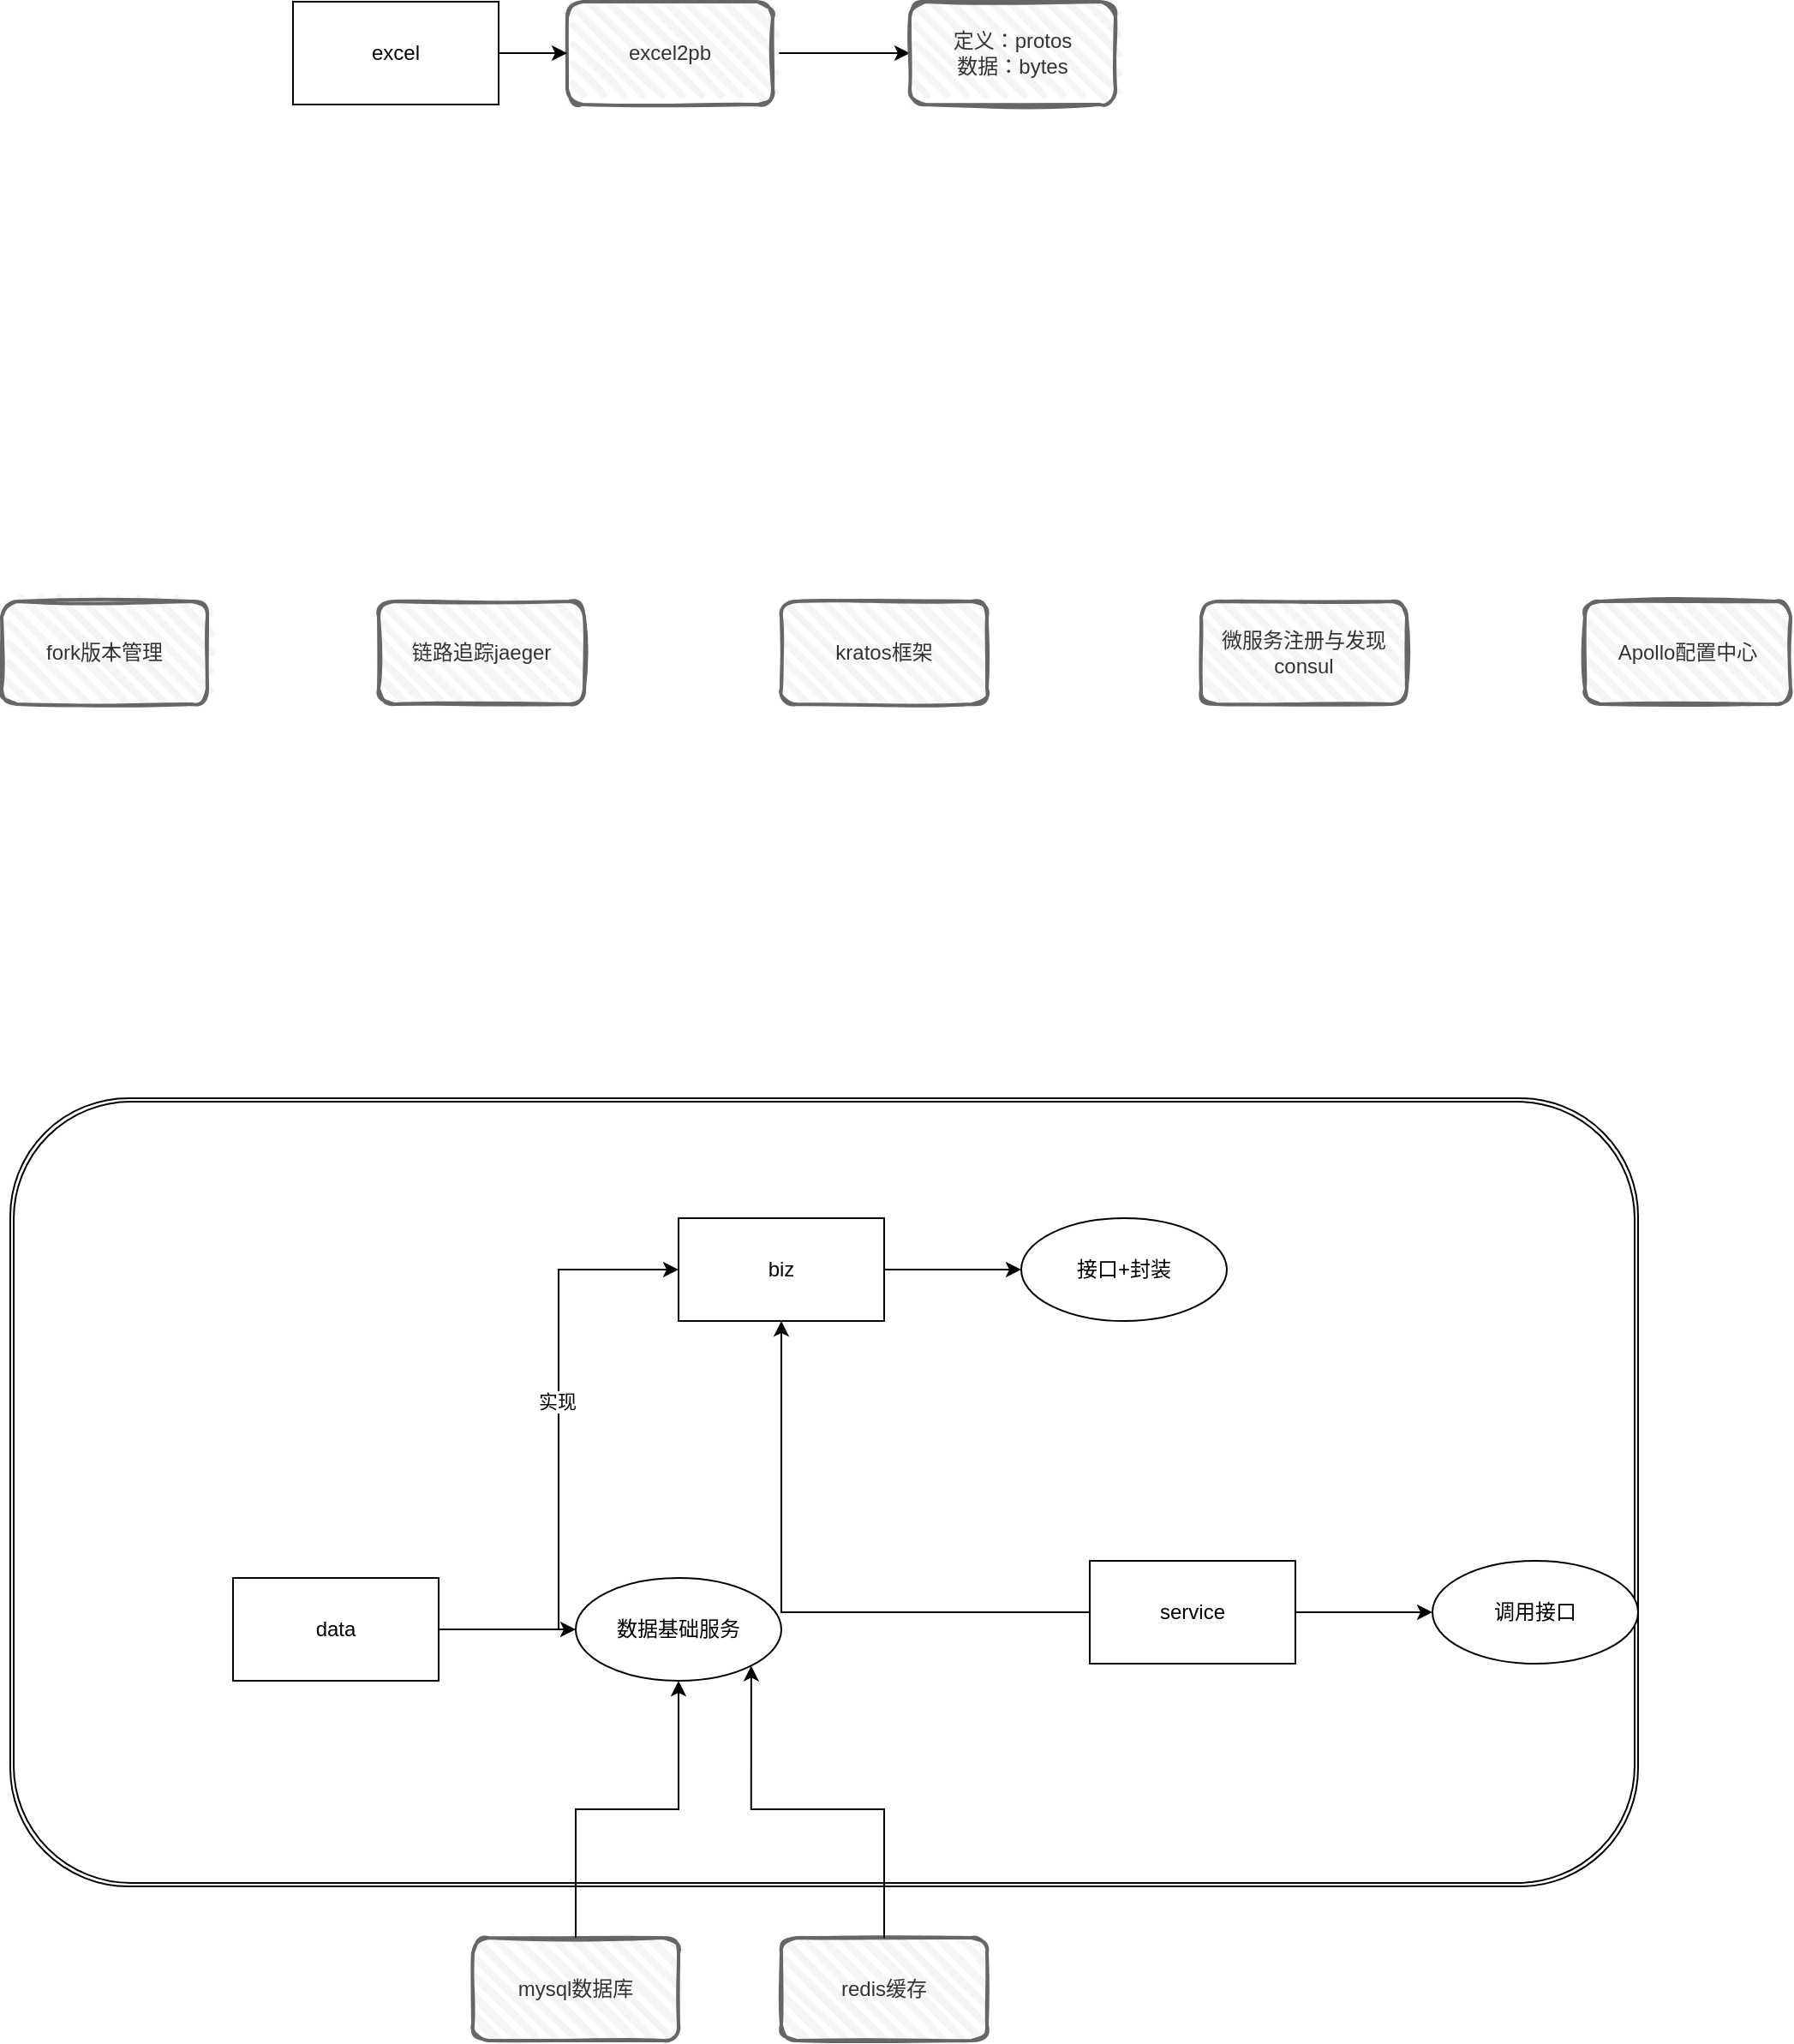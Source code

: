 <mxfile version="20.2.0" type="github">
  <diagram id="ZaiHrg7XH6bP_6x4DZ9I" name="第 1 页">
    <mxGraphModel dx="2765" dy="1044" grid="1" gridSize="10" guides="1" tooltips="1" connect="1" arrows="1" fold="1" page="1" pageScale="1" pageWidth="827" pageHeight="1169" math="0" shadow="0">
      <root>
        <mxCell id="0" />
        <mxCell id="1" parent="0" />
        <mxCell id="hkyJZGekehyzIMk_bXFv-1" value="链路追踪jaeger" style="rounded=1;whiteSpace=wrap;html=1;strokeWidth=2;fillWeight=4;hachureGap=8;hachureAngle=45;fillColor=#f5f5f5;sketch=1;strokeColor=#666666;fontColor=#333333;" vertex="1" parent="1">
          <mxGeometry x="-290" y="480" width="120" height="60" as="geometry" />
        </mxCell>
        <mxCell id="hkyJZGekehyzIMk_bXFv-2" value="微服务注册与发现consul" style="rounded=1;whiteSpace=wrap;html=1;strokeWidth=2;fillWeight=4;hachureGap=8;hachureAngle=45;fillColor=#f5f5f5;sketch=1;strokeColor=#666666;fontColor=#333333;" vertex="1" parent="1">
          <mxGeometry x="190" y="480" width="120" height="60" as="geometry" />
        </mxCell>
        <mxCell id="hkyJZGekehyzIMk_bXFv-3" value="redis缓存" style="rounded=1;whiteSpace=wrap;html=1;strokeWidth=2;fillWeight=4;hachureGap=8;hachureAngle=45;fillColor=#f5f5f5;sketch=1;strokeColor=#666666;fontColor=#333333;" vertex="1" parent="1">
          <mxGeometry x="-55" y="1260" width="120" height="60" as="geometry" />
        </mxCell>
        <mxCell id="hkyJZGekehyzIMk_bXFv-4" value="mysql数据库" style="rounded=1;whiteSpace=wrap;html=1;strokeWidth=2;fillWeight=4;hachureGap=8;hachureAngle=45;fillColor=#f5f5f5;sketch=1;strokeColor=#666666;fontColor=#333333;" vertex="1" parent="1">
          <mxGeometry x="-235" y="1260" width="120" height="60" as="geometry" />
        </mxCell>
        <mxCell id="hkyJZGekehyzIMk_bXFv-5" value="Apollo配置中心" style="rounded=1;whiteSpace=wrap;html=1;strokeWidth=2;fillWeight=4;hachureGap=8;hachureAngle=45;fillColor=#f5f5f5;sketch=1;strokeColor=#666666;fontColor=#333333;" vertex="1" parent="1">
          <mxGeometry x="414" y="480" width="120" height="60" as="geometry" />
        </mxCell>
        <mxCell id="hkyJZGekehyzIMk_bXFv-6" value="kratos框架" style="rounded=1;whiteSpace=wrap;html=1;strokeWidth=2;fillWeight=4;hachureGap=8;hachureAngle=45;fillColor=#f5f5f5;sketch=1;strokeColor=#666666;fontColor=#333333;" vertex="1" parent="1">
          <mxGeometry x="-55" y="480" width="120" height="60" as="geometry" />
        </mxCell>
        <mxCell id="hkyJZGekehyzIMk_bXFv-7" value="fork版本管理" style="rounded=1;whiteSpace=wrap;html=1;strokeWidth=2;fillWeight=4;hachureGap=8;hachureAngle=45;fillColor=#f5f5f5;sketch=1;strokeColor=#666666;fontColor=#333333;" vertex="1" parent="1">
          <mxGeometry x="-510" y="480" width="120" height="60" as="geometry" />
        </mxCell>
        <mxCell id="hkyJZGekehyzIMk_bXFv-13" value="" style="edgeStyle=orthogonalEdgeStyle;rounded=0;orthogonalLoop=1;jettySize=auto;html=1;" edge="1" parent="1" source="hkyJZGekehyzIMk_bXFv-9" target="hkyJZGekehyzIMk_bXFv-12">
          <mxGeometry relative="1" as="geometry" />
        </mxCell>
        <mxCell id="hkyJZGekehyzIMk_bXFv-9" value="excel2pb" style="rounded=1;whiteSpace=wrap;html=1;strokeWidth=2;fillWeight=4;hachureGap=8;hachureAngle=45;fillColor=#f5f5f5;sketch=1;strokeColor=#666666;fontColor=#333333;" vertex="1" parent="1">
          <mxGeometry x="-180" y="130" width="120" height="60" as="geometry" />
        </mxCell>
        <mxCell id="hkyJZGekehyzIMk_bXFv-11" value="" style="edgeStyle=orthogonalEdgeStyle;rounded=0;orthogonalLoop=1;jettySize=auto;html=1;" edge="1" parent="1" source="hkyJZGekehyzIMk_bXFv-10" target="hkyJZGekehyzIMk_bXFv-9">
          <mxGeometry relative="1" as="geometry" />
        </mxCell>
        <mxCell id="hkyJZGekehyzIMk_bXFv-10" value="excel" style="rounded=0;whiteSpace=wrap;html=1;" vertex="1" parent="1">
          <mxGeometry x="-340" y="130" width="120" height="60" as="geometry" />
        </mxCell>
        <mxCell id="hkyJZGekehyzIMk_bXFv-12" value="定义：protos&lt;br&gt;数据：bytes" style="rounded=1;whiteSpace=wrap;html=1;strokeWidth=2;fillWeight=4;hachureGap=8;hachureAngle=45;fillColor=#f5f5f5;sketch=1;strokeColor=#666666;fontColor=#333333;" vertex="1" parent="1">
          <mxGeometry x="20" y="130" width="120" height="60" as="geometry" />
        </mxCell>
        <mxCell id="hkyJZGekehyzIMk_bXFv-27" value="" style="shape=ext;double=1;rounded=1;whiteSpace=wrap;html=1;" vertex="1" parent="1">
          <mxGeometry x="-505" y="770" width="950" height="460" as="geometry" />
        </mxCell>
        <mxCell id="hkyJZGekehyzIMk_bXFv-18" value="" style="edgeStyle=orthogonalEdgeStyle;rounded=0;orthogonalLoop=1;jettySize=auto;html=1;" edge="1" parent="1" source="hkyJZGekehyzIMk_bXFv-14" target="hkyJZGekehyzIMk_bXFv-17">
          <mxGeometry relative="1" as="geometry" />
        </mxCell>
        <mxCell id="hkyJZGekehyzIMk_bXFv-14" value="biz" style="rounded=0;whiteSpace=wrap;html=1;" vertex="1" parent="1">
          <mxGeometry x="-115" y="840" width="120" height="60" as="geometry" />
        </mxCell>
        <mxCell id="hkyJZGekehyzIMk_bXFv-20" value="" style="edgeStyle=orthogonalEdgeStyle;rounded=0;orthogonalLoop=1;jettySize=auto;html=1;" edge="1" parent="1" source="hkyJZGekehyzIMk_bXFv-15" target="hkyJZGekehyzIMk_bXFv-19">
          <mxGeometry relative="1" as="geometry" />
        </mxCell>
        <mxCell id="hkyJZGekehyzIMk_bXFv-24" style="edgeStyle=orthogonalEdgeStyle;rounded=0;orthogonalLoop=1;jettySize=auto;html=1;entryX=0;entryY=0.5;entryDx=0;entryDy=0;" edge="1" parent="1" source="hkyJZGekehyzIMk_bXFv-15" target="hkyJZGekehyzIMk_bXFv-14">
          <mxGeometry relative="1" as="geometry" />
        </mxCell>
        <mxCell id="hkyJZGekehyzIMk_bXFv-25" value="实现" style="edgeLabel;html=1;align=center;verticalAlign=middle;resizable=0;points=[];" vertex="1" connectable="0" parent="hkyJZGekehyzIMk_bXFv-24">
          <mxGeometry x="0.161" y="1" relative="1" as="geometry">
            <mxPoint as="offset" />
          </mxGeometry>
        </mxCell>
        <mxCell id="hkyJZGekehyzIMk_bXFv-15" value="data" style="rounded=0;whiteSpace=wrap;html=1;" vertex="1" parent="1">
          <mxGeometry x="-375" y="1050" width="120" height="60" as="geometry" />
        </mxCell>
        <mxCell id="hkyJZGekehyzIMk_bXFv-22" value="" style="edgeStyle=orthogonalEdgeStyle;rounded=0;orthogonalLoop=1;jettySize=auto;html=1;" edge="1" parent="1" source="hkyJZGekehyzIMk_bXFv-16" target="hkyJZGekehyzIMk_bXFv-21">
          <mxGeometry relative="1" as="geometry" />
        </mxCell>
        <mxCell id="hkyJZGekehyzIMk_bXFv-23" style="edgeStyle=orthogonalEdgeStyle;rounded=0;orthogonalLoop=1;jettySize=auto;html=1;entryX=0.5;entryY=1;entryDx=0;entryDy=0;" edge="1" parent="1" source="hkyJZGekehyzIMk_bXFv-16" target="hkyJZGekehyzIMk_bXFv-14">
          <mxGeometry relative="1" as="geometry" />
        </mxCell>
        <mxCell id="hkyJZGekehyzIMk_bXFv-16" value="service" style="rounded=0;whiteSpace=wrap;html=1;" vertex="1" parent="1">
          <mxGeometry x="125" y="1040" width="120" height="60" as="geometry" />
        </mxCell>
        <mxCell id="hkyJZGekehyzIMk_bXFv-17" value="接口+封装" style="ellipse;whiteSpace=wrap;html=1;rounded=0;" vertex="1" parent="1">
          <mxGeometry x="85" y="840" width="120" height="60" as="geometry" />
        </mxCell>
        <mxCell id="hkyJZGekehyzIMk_bXFv-19" value="数据基础服务" style="ellipse;whiteSpace=wrap;html=1;rounded=0;" vertex="1" parent="1">
          <mxGeometry x="-175" y="1050" width="120" height="60" as="geometry" />
        </mxCell>
        <mxCell id="hkyJZGekehyzIMk_bXFv-21" value="调用接口" style="ellipse;whiteSpace=wrap;html=1;rounded=0;" vertex="1" parent="1">
          <mxGeometry x="325" y="1040" width="120" height="60" as="geometry" />
        </mxCell>
        <mxCell id="hkyJZGekehyzIMk_bXFv-29" style="edgeStyle=orthogonalEdgeStyle;rounded=0;orthogonalLoop=1;jettySize=auto;html=1;entryX=1;entryY=1;entryDx=0;entryDy=0;" edge="1" parent="1" source="hkyJZGekehyzIMk_bXFv-3" target="hkyJZGekehyzIMk_bXFv-19">
          <mxGeometry relative="1" as="geometry" />
        </mxCell>
        <mxCell id="hkyJZGekehyzIMk_bXFv-28" style="edgeStyle=orthogonalEdgeStyle;rounded=0;orthogonalLoop=1;jettySize=auto;html=1;" edge="1" parent="1" source="hkyJZGekehyzIMk_bXFv-4" target="hkyJZGekehyzIMk_bXFv-19">
          <mxGeometry relative="1" as="geometry" />
        </mxCell>
      </root>
    </mxGraphModel>
  </diagram>
</mxfile>
